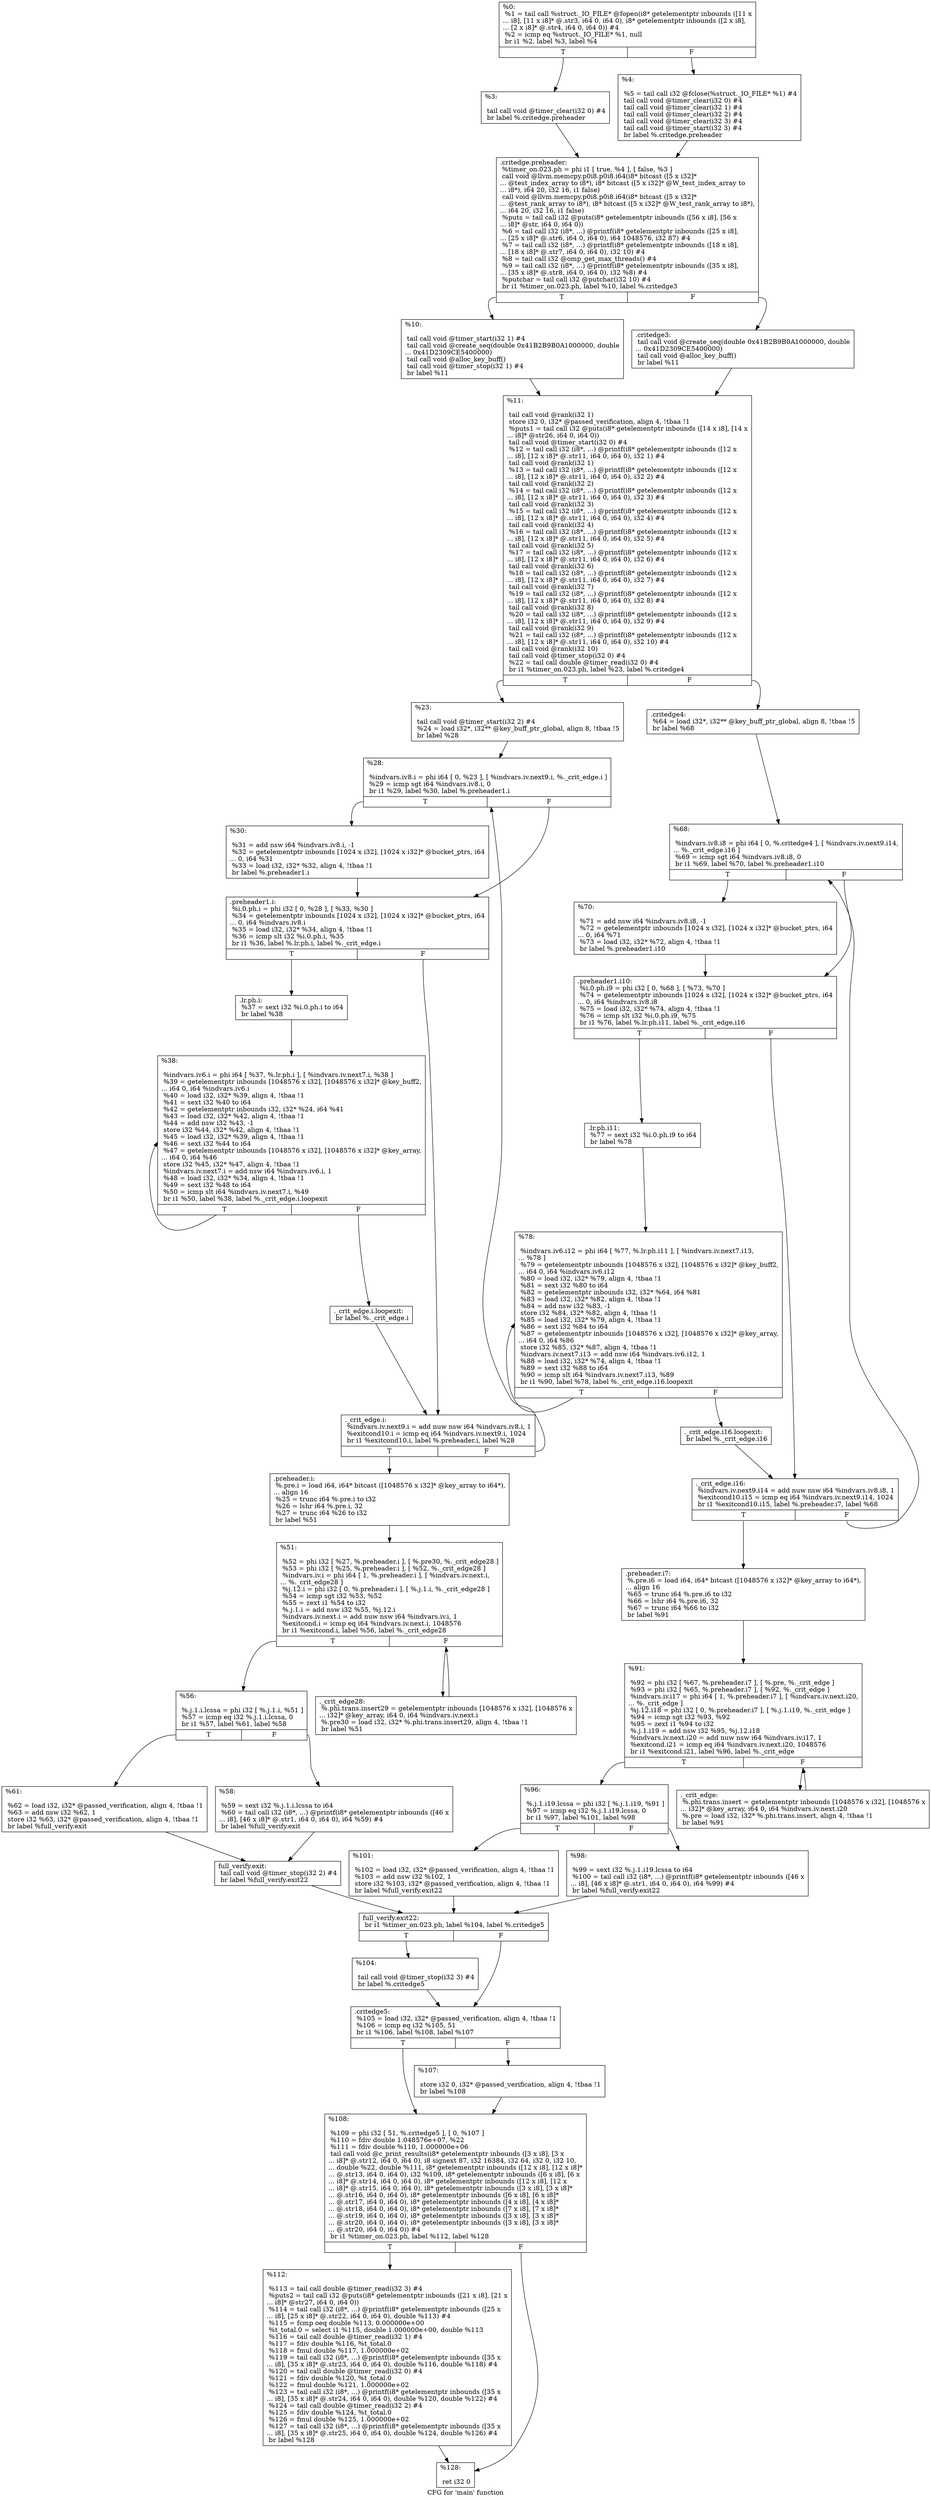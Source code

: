 digraph "CFG for 'main' function" {
	label="CFG for 'main' function";

	Node0x5f5a450 [shape=record,label="{%0:\l  %1 = tail call %struct._IO_FILE* @fopen(i8* getelementptr inbounds ([11 x\l... i8], [11 x i8]* @.str3, i64 0, i64 0), i8* getelementptr inbounds ([2 x i8],\l... [2 x i8]* @.str4, i64 0, i64 0)) #4\l  %2 = icmp eq %struct._IO_FILE* %1, null\l  br i1 %2, label %3, label %4\l|{<s0>T|<s1>F}}"];
	Node0x5f5a450:s0 -> Node0x5f5a4a0;
	Node0x5f5a450:s1 -> Node0x5f5a4f0;
	Node0x5f5a4a0 [shape=record,label="{%3:\l\l  tail call void @timer_clear(i32 0) #4\l  br label %.critedge.preheader\l}"];
	Node0x5f5a4a0 -> Node0x5f5a540;
	Node0x5f5a4f0 [shape=record,label="{%4:\l\l  %5 = tail call i32 @fclose(%struct._IO_FILE* %1) #4\l  tail call void @timer_clear(i32 0) #4\l  tail call void @timer_clear(i32 1) #4\l  tail call void @timer_clear(i32 2) #4\l  tail call void @timer_clear(i32 3) #4\l  tail call void @timer_start(i32 3) #4\l  br label %.critedge.preheader\l}"];
	Node0x5f5a4f0 -> Node0x5f5a540;
	Node0x5f5a540 [shape=record,label="{.critedge.preheader:                              \l  %timer_on.023.ph = phi i1 [ true, %4 ], [ false, %3 ]\l  call void @llvm.memcpy.p0i8.p0i8.i64(i8* bitcast ([5 x i32]*\l... @test_index_array to i8*), i8* bitcast ([5 x i32]* @W_test_index_array to\l... i8*), i64 20, i32 16, i1 false)\l  call void @llvm.memcpy.p0i8.p0i8.i64(i8* bitcast ([5 x i32]*\l... @test_rank_array to i8*), i8* bitcast ([5 x i32]* @W_test_rank_array to i8*),\l... i64 20, i32 16, i1 false)\l  %puts = tail call i32 @puts(i8* getelementptr inbounds ([56 x i8], [56 x\l... i8]* @str, i64 0, i64 0))\l  %6 = tail call i32 (i8*, ...) @printf(i8* getelementptr inbounds ([25 x i8],\l... [25 x i8]* @.str6, i64 0, i64 0), i64 1048576, i32 87) #4\l  %7 = tail call i32 (i8*, ...) @printf(i8* getelementptr inbounds ([18 x i8],\l... [18 x i8]* @.str7, i64 0, i64 0), i32 10) #4\l  %8 = tail call i32 @omp_get_max_threads() #4\l  %9 = tail call i32 (i8*, ...) @printf(i8* getelementptr inbounds ([35 x i8],\l... [35 x i8]* @.str8, i64 0, i64 0), i32 %8) #4\l  %putchar = tail call i32 @putchar(i32 10) #4\l  br i1 %timer_on.023.ph, label %10, label %.critedge3\l|{<s0>T|<s1>F}}"];
	Node0x5f5a540:s0 -> Node0x5f5a590;
	Node0x5f5a540:s1 -> Node0x5f5a5e0;
	Node0x5f5a590 [shape=record,label="{%10:\l\l  tail call void @timer_start(i32 1) #4\l  tail call void @create_seq(double 0x41B2B9B0A1000000, double\l... 0x41D2309CE5400000)\l  tail call void @alloc_key_buff()\l  tail call void @timer_stop(i32 1) #4\l  br label %11\l}"];
	Node0x5f5a590 -> Node0x5f5a630;
	Node0x5f5a5e0 [shape=record,label="{.critedge3:                                       \l  tail call void @create_seq(double 0x41B2B9B0A1000000, double\l... 0x41D2309CE5400000)\l  tail call void @alloc_key_buff()\l  br label %11\l}"];
	Node0x5f5a5e0 -> Node0x5f5a630;
	Node0x5f5a630 [shape=record,label="{%11:\l\l  tail call void @rank(i32 1)\l  store i32 0, i32* @passed_verification, align 4, !tbaa !1\l  %puts1 = tail call i32 @puts(i8* getelementptr inbounds ([14 x i8], [14 x\l... i8]* @str26, i64 0, i64 0))\l  tail call void @timer_start(i32 0) #4\l  %12 = tail call i32 (i8*, ...) @printf(i8* getelementptr inbounds ([12 x\l... i8], [12 x i8]* @.str11, i64 0, i64 0), i32 1) #4\l  tail call void @rank(i32 1)\l  %13 = tail call i32 (i8*, ...) @printf(i8* getelementptr inbounds ([12 x\l... i8], [12 x i8]* @.str11, i64 0, i64 0), i32 2) #4\l  tail call void @rank(i32 2)\l  %14 = tail call i32 (i8*, ...) @printf(i8* getelementptr inbounds ([12 x\l... i8], [12 x i8]* @.str11, i64 0, i64 0), i32 3) #4\l  tail call void @rank(i32 3)\l  %15 = tail call i32 (i8*, ...) @printf(i8* getelementptr inbounds ([12 x\l... i8], [12 x i8]* @.str11, i64 0, i64 0), i32 4) #4\l  tail call void @rank(i32 4)\l  %16 = tail call i32 (i8*, ...) @printf(i8* getelementptr inbounds ([12 x\l... i8], [12 x i8]* @.str11, i64 0, i64 0), i32 5) #4\l  tail call void @rank(i32 5)\l  %17 = tail call i32 (i8*, ...) @printf(i8* getelementptr inbounds ([12 x\l... i8], [12 x i8]* @.str11, i64 0, i64 0), i32 6) #4\l  tail call void @rank(i32 6)\l  %18 = tail call i32 (i8*, ...) @printf(i8* getelementptr inbounds ([12 x\l... i8], [12 x i8]* @.str11, i64 0, i64 0), i32 7) #4\l  tail call void @rank(i32 7)\l  %19 = tail call i32 (i8*, ...) @printf(i8* getelementptr inbounds ([12 x\l... i8], [12 x i8]* @.str11, i64 0, i64 0), i32 8) #4\l  tail call void @rank(i32 8)\l  %20 = tail call i32 (i8*, ...) @printf(i8* getelementptr inbounds ([12 x\l... i8], [12 x i8]* @.str11, i64 0, i64 0), i32 9) #4\l  tail call void @rank(i32 9)\l  %21 = tail call i32 (i8*, ...) @printf(i8* getelementptr inbounds ([12 x\l... i8], [12 x i8]* @.str11, i64 0, i64 0), i32 10) #4\l  tail call void @rank(i32 10)\l  tail call void @timer_stop(i32 0) #4\l  %22 = tail call double @timer_read(i32 0) #4\l  br i1 %timer_on.023.ph, label %23, label %.critedge4\l|{<s0>T|<s1>F}}"];
	Node0x5f5a630:s0 -> Node0x5f5a680;
	Node0x5f5a630:s1 -> Node0x5f667c0;
	Node0x5f5a680 [shape=record,label="{%23:\l\l  tail call void @timer_start(i32 2) #4\l  %24 = load i32*, i32** @key_buff_ptr_global, align 8, !tbaa !5\l  br label %28\l}"];
	Node0x5f5a680 -> Node0x5f5a720;
	Node0x5f5a6d0 [shape=record,label="{.preheader.i:                                     \l  %.pre.i = load i64, i64* bitcast ([1048576 x i32]* @key_array to i64*),\l... align 16\l  %25 = trunc i64 %.pre.i to i32\l  %26 = lshr i64 %.pre.i, 32\l  %27 = trunc i64 %26 to i32\l  br label %51\l}"];
	Node0x5f5a6d0 -> Node0x5f665e0;
	Node0x5f5a720 [shape=record,label="{%28:\l\l  %indvars.iv8.i = phi i64 [ 0, %23 ], [ %indvars.iv.next9.i, %._crit_edge.i ]\l  %29 = icmp sgt i64 %indvars.iv8.i, 0\l  br i1 %29, label %30, label %.preheader1.i\l|{<s0>T|<s1>F}}"];
	Node0x5f5a720:s0 -> Node0x5f5a770;
	Node0x5f5a720:s1 -> Node0x5f5a7c0;
	Node0x5f5a770 [shape=record,label="{%30:\l\l  %31 = add nsw i64 %indvars.iv8.i, -1\l  %32 = getelementptr inbounds [1024 x i32], [1024 x i32]* @bucket_ptrs, i64\l... 0, i64 %31\l  %33 = load i32, i32* %32, align 4, !tbaa !1\l  br label %.preheader1.i\l}"];
	Node0x5f5a770 -> Node0x5f5a7c0;
	Node0x5f5a7c0 [shape=record,label="{.preheader1.i:                                    \l  %i.0.ph.i = phi i32 [ 0, %28 ], [ %33, %30 ]\l  %34 = getelementptr inbounds [1024 x i32], [1024 x i32]* @bucket_ptrs, i64\l... 0, i64 %indvars.iv8.i\l  %35 = load i32, i32* %34, align 4, !tbaa !1\l  %36 = icmp slt i32 %i.0.ph.i, %35\l  br i1 %36, label %.lr.ph.i, label %._crit_edge.i\l|{<s0>T|<s1>F}}"];
	Node0x5f5a7c0:s0 -> Node0x5f5a810;
	Node0x5f5a7c0:s1 -> Node0x5f66590;
	Node0x5f5a810 [shape=record,label="{.lr.ph.i:                                         \l  %37 = sext i32 %i.0.ph.i to i64\l  br label %38\l}"];
	Node0x5f5a810 -> Node0x5f5a860;
	Node0x5f5a860 [shape=record,label="{%38:\l\l  %indvars.iv6.i = phi i64 [ %37, %.lr.ph.i ], [ %indvars.iv.next7.i, %38 ]\l  %39 = getelementptr inbounds [1048576 x i32], [1048576 x i32]* @key_buff2,\l... i64 0, i64 %indvars.iv6.i\l  %40 = load i32, i32* %39, align 4, !tbaa !1\l  %41 = sext i32 %40 to i64\l  %42 = getelementptr inbounds i32, i32* %24, i64 %41\l  %43 = load i32, i32* %42, align 4, !tbaa !1\l  %44 = add nsw i32 %43, -1\l  store i32 %44, i32* %42, align 4, !tbaa !1\l  %45 = load i32, i32* %39, align 4, !tbaa !1\l  %46 = sext i32 %44 to i64\l  %47 = getelementptr inbounds [1048576 x i32], [1048576 x i32]* @key_array,\l... i64 0, i64 %46\l  store i32 %45, i32* %47, align 4, !tbaa !1\l  %indvars.iv.next7.i = add nsw i64 %indvars.iv6.i, 1\l  %48 = load i32, i32* %34, align 4, !tbaa !1\l  %49 = sext i32 %48 to i64\l  %50 = icmp slt i64 %indvars.iv.next7.i, %49\l  br i1 %50, label %38, label %._crit_edge.i.loopexit\l|{<s0>T|<s1>F}}"];
	Node0x5f5a860:s0 -> Node0x5f5a860;
	Node0x5f5a860:s1 -> Node0x5f5a8b0;
	Node0x5f5a8b0 [shape=record,label="{._crit_edge.i.loopexit:                           \l  br label %._crit_edge.i\l}"];
	Node0x5f5a8b0 -> Node0x5f66590;
	Node0x5f66590 [shape=record,label="{._crit_edge.i:                                    \l  %indvars.iv.next9.i = add nuw nsw i64 %indvars.iv8.i, 1\l  %exitcond10.i = icmp eq i64 %indvars.iv.next9.i, 1024\l  br i1 %exitcond10.i, label %.preheader.i, label %28\l|{<s0>T|<s1>F}}"];
	Node0x5f66590:s0 -> Node0x5f5a6d0;
	Node0x5f66590:s1 -> Node0x5f5a720;
	Node0x5f665e0 [shape=record,label="{%51:\l\l  %52 = phi i32 [ %27, %.preheader.i ], [ %.pre30, %._crit_edge28 ]\l  %53 = phi i32 [ %25, %.preheader.i ], [ %52, %._crit_edge28 ]\l  %indvars.iv.i = phi i64 [ 1, %.preheader.i ], [ %indvars.iv.next.i,\l... %._crit_edge28 ]\l  %j.12.i = phi i32 [ 0, %.preheader.i ], [ %.j.1.i, %._crit_edge28 ]\l  %54 = icmp sgt i32 %53, %52\l  %55 = zext i1 %54 to i32\l  %.j.1.i = add nsw i32 %55, %j.12.i\l  %indvars.iv.next.i = add nuw nsw i64 %indvars.iv.i, 1\l  %exitcond.i = icmp eq i64 %indvars.iv.next.i, 1048576\l  br i1 %exitcond.i, label %56, label %._crit_edge28\l|{<s0>T|<s1>F}}"];
	Node0x5f665e0:s0 -> Node0x5f66680;
	Node0x5f665e0:s1 -> Node0x5f66630;
	Node0x5f66630 [shape=record,label="{._crit_edge28:                                    \l  %.phi.trans.insert29 = getelementptr inbounds [1048576 x i32], [1048576 x\l... i32]* @key_array, i64 0, i64 %indvars.iv.next.i\l  %.pre30 = load i32, i32* %.phi.trans.insert29, align 4, !tbaa !1\l  br label %51\l}"];
	Node0x5f66630 -> Node0x5f665e0;
	Node0x5f66680 [shape=record,label="{%56:\l\l  %.j.1.i.lcssa = phi i32 [ %.j.1.i, %51 ]\l  %57 = icmp eq i32 %.j.1.i.lcssa, 0\l  br i1 %57, label %61, label %58\l|{<s0>T|<s1>F}}"];
	Node0x5f66680:s0 -> Node0x5f66720;
	Node0x5f66680:s1 -> Node0x5f666d0;
	Node0x5f666d0 [shape=record,label="{%58:\l\l  %59 = sext i32 %.j.1.i.lcssa to i64\l  %60 = tail call i32 (i8*, ...) @printf(i8* getelementptr inbounds ([46 x\l... i8], [46 x i8]* @.str1, i64 0, i64 0), i64 %59) #4\l  br label %full_verify.exit\l}"];
	Node0x5f666d0 -> Node0x5f66770;
	Node0x5f66720 [shape=record,label="{%61:\l\l  %62 = load i32, i32* @passed_verification, align 4, !tbaa !1\l  %63 = add nsw i32 %62, 1\l  store i32 %63, i32* @passed_verification, align 4, !tbaa !1\l  br label %full_verify.exit\l}"];
	Node0x5f66720 -> Node0x5f66770;
	Node0x5f66770 [shape=record,label="{full_verify.exit:                                 \l  tail call void @timer_stop(i32 2) #4\l  br label %full_verify.exit22\l}"];
	Node0x5f66770 -> Node0x5f66c20;
	Node0x5f667c0 [shape=record,label="{.critedge4:                                       \l  %64 = load i32*, i32** @key_buff_ptr_global, align 8, !tbaa !5\l  br label %68\l}"];
	Node0x5f667c0 -> Node0x5f66860;
	Node0x5f66810 [shape=record,label="{.preheader.i7:                                    \l  %.pre.i6 = load i64, i64* bitcast ([1048576 x i32]* @key_array to i64*),\l... align 16\l  %65 = trunc i64 %.pre.i6 to i32\l  %66 = lshr i64 %.pre.i6, 32\l  %67 = trunc i64 %66 to i32\l  br label %91\l}"];
	Node0x5f66810 -> Node0x5f66a90;
	Node0x5f66860 [shape=record,label="{%68:\l\l  %indvars.iv8.i8 = phi i64 [ 0, %.critedge4 ], [ %indvars.iv.next9.i14,\l... %._crit_edge.i16 ]\l  %69 = icmp sgt i64 %indvars.iv8.i8, 0\l  br i1 %69, label %70, label %.preheader1.i10\l|{<s0>T|<s1>F}}"];
	Node0x5f66860:s0 -> Node0x5f668b0;
	Node0x5f66860:s1 -> Node0x5f66900;
	Node0x5f668b0 [shape=record,label="{%70:\l\l  %71 = add nsw i64 %indvars.iv8.i8, -1\l  %72 = getelementptr inbounds [1024 x i32], [1024 x i32]* @bucket_ptrs, i64\l... 0, i64 %71\l  %73 = load i32, i32* %72, align 4, !tbaa !1\l  br label %.preheader1.i10\l}"];
	Node0x5f668b0 -> Node0x5f66900;
	Node0x5f66900 [shape=record,label="{.preheader1.i10:                                  \l  %i.0.ph.i9 = phi i32 [ 0, %68 ], [ %73, %70 ]\l  %74 = getelementptr inbounds [1024 x i32], [1024 x i32]* @bucket_ptrs, i64\l... 0, i64 %indvars.iv8.i8\l  %75 = load i32, i32* %74, align 4, !tbaa !1\l  %76 = icmp slt i32 %i.0.ph.i9, %75\l  br i1 %76, label %.lr.ph.i11, label %._crit_edge.i16\l|{<s0>T|<s1>F}}"];
	Node0x5f66900:s0 -> Node0x5f66950;
	Node0x5f66900:s1 -> Node0x5f66a40;
	Node0x5f66950 [shape=record,label="{.lr.ph.i11:                                       \l  %77 = sext i32 %i.0.ph.i9 to i64\l  br label %78\l}"];
	Node0x5f66950 -> Node0x5f669a0;
	Node0x5f669a0 [shape=record,label="{%78:\l\l  %indvars.iv6.i12 = phi i64 [ %77, %.lr.ph.i11 ], [ %indvars.iv.next7.i13,\l... %78 ]\l  %79 = getelementptr inbounds [1048576 x i32], [1048576 x i32]* @key_buff2,\l... i64 0, i64 %indvars.iv6.i12\l  %80 = load i32, i32* %79, align 4, !tbaa !1\l  %81 = sext i32 %80 to i64\l  %82 = getelementptr inbounds i32, i32* %64, i64 %81\l  %83 = load i32, i32* %82, align 4, !tbaa !1\l  %84 = add nsw i32 %83, -1\l  store i32 %84, i32* %82, align 4, !tbaa !1\l  %85 = load i32, i32* %79, align 4, !tbaa !1\l  %86 = sext i32 %84 to i64\l  %87 = getelementptr inbounds [1048576 x i32], [1048576 x i32]* @key_array,\l... i64 0, i64 %86\l  store i32 %85, i32* %87, align 4, !tbaa !1\l  %indvars.iv.next7.i13 = add nsw i64 %indvars.iv6.i12, 1\l  %88 = load i32, i32* %74, align 4, !tbaa !1\l  %89 = sext i32 %88 to i64\l  %90 = icmp slt i64 %indvars.iv.next7.i13, %89\l  br i1 %90, label %78, label %._crit_edge.i16.loopexit\l|{<s0>T|<s1>F}}"];
	Node0x5f669a0:s0 -> Node0x5f669a0;
	Node0x5f669a0:s1 -> Node0x5f669f0;
	Node0x5f669f0 [shape=record,label="{._crit_edge.i16.loopexit:                         \l  br label %._crit_edge.i16\l}"];
	Node0x5f669f0 -> Node0x5f66a40;
	Node0x5f66a40 [shape=record,label="{._crit_edge.i16:                                  \l  %indvars.iv.next9.i14 = add nuw nsw i64 %indvars.iv8.i8, 1\l  %exitcond10.i15 = icmp eq i64 %indvars.iv.next9.i14, 1024\l  br i1 %exitcond10.i15, label %.preheader.i7, label %68\l|{<s0>T|<s1>F}}"];
	Node0x5f66a40:s0 -> Node0x5f66810;
	Node0x5f66a40:s1 -> Node0x5f66860;
	Node0x5f66a90 [shape=record,label="{%91:\l\l  %92 = phi i32 [ %67, %.preheader.i7 ], [ %.pre, %._crit_edge ]\l  %93 = phi i32 [ %65, %.preheader.i7 ], [ %92, %._crit_edge ]\l  %indvars.iv.i17 = phi i64 [ 1, %.preheader.i7 ], [ %indvars.iv.next.i20,\l... %._crit_edge ]\l  %j.12.i18 = phi i32 [ 0, %.preheader.i7 ], [ %.j.1.i19, %._crit_edge ]\l  %94 = icmp sgt i32 %93, %92\l  %95 = zext i1 %94 to i32\l  %.j.1.i19 = add nsw i32 %95, %j.12.i18\l  %indvars.iv.next.i20 = add nuw nsw i64 %indvars.iv.i17, 1\l  %exitcond.i21 = icmp eq i64 %indvars.iv.next.i20, 1048576\l  br i1 %exitcond.i21, label %96, label %._crit_edge\l|{<s0>T|<s1>F}}"];
	Node0x5f66a90:s0 -> Node0x5f66b30;
	Node0x5f66a90:s1 -> Node0x5f66ae0;
	Node0x5f66ae0 [shape=record,label="{._crit_edge:                                      \l  %.phi.trans.insert = getelementptr inbounds [1048576 x i32], [1048576 x\l... i32]* @key_array, i64 0, i64 %indvars.iv.next.i20\l  %.pre = load i32, i32* %.phi.trans.insert, align 4, !tbaa !1\l  br label %91\l}"];
	Node0x5f66ae0 -> Node0x5f66a90;
	Node0x5f66b30 [shape=record,label="{%96:\l\l  %.j.1.i19.lcssa = phi i32 [ %.j.1.i19, %91 ]\l  %97 = icmp eq i32 %.j.1.i19.lcssa, 0\l  br i1 %97, label %101, label %98\l|{<s0>T|<s1>F}}"];
	Node0x5f66b30:s0 -> Node0x5f66bd0;
	Node0x5f66b30:s1 -> Node0x5f66b80;
	Node0x5f66b80 [shape=record,label="{%98:\l\l  %99 = sext i32 %.j.1.i19.lcssa to i64\l  %100 = tail call i32 (i8*, ...) @printf(i8* getelementptr inbounds ([46 x\l... i8], [46 x i8]* @.str1, i64 0, i64 0), i64 %99) #4\l  br label %full_verify.exit22\l}"];
	Node0x5f66b80 -> Node0x5f66c20;
	Node0x5f66bd0 [shape=record,label="{%101:\l\l  %102 = load i32, i32* @passed_verification, align 4, !tbaa !1\l  %103 = add nsw i32 %102, 1\l  store i32 %103, i32* @passed_verification, align 4, !tbaa !1\l  br label %full_verify.exit22\l}"];
	Node0x5f66bd0 -> Node0x5f66c20;
	Node0x5f66c20 [shape=record,label="{full_verify.exit22:                               \l  br i1 %timer_on.023.ph, label %104, label %.critedge5\l|{<s0>T|<s1>F}}"];
	Node0x5f66c20:s0 -> Node0x5f66c70;
	Node0x5f66c20:s1 -> Node0x5f66cc0;
	Node0x5f66c70 [shape=record,label="{%104:\l\l  tail call void @timer_stop(i32 3) #4\l  br label %.critedge5\l}"];
	Node0x5f66c70 -> Node0x5f66cc0;
	Node0x5f66cc0 [shape=record,label="{.critedge5:                                       \l  %105 = load i32, i32* @passed_verification, align 4, !tbaa !1\l  %106 = icmp eq i32 %105, 51\l  br i1 %106, label %108, label %107\l|{<s0>T|<s1>F}}"];
	Node0x5f66cc0:s0 -> Node0x5f66d60;
	Node0x5f66cc0:s1 -> Node0x5f66d10;
	Node0x5f66d10 [shape=record,label="{%107:\l\l  store i32 0, i32* @passed_verification, align 4, !tbaa !1\l  br label %108\l}"];
	Node0x5f66d10 -> Node0x5f66d60;
	Node0x5f66d60 [shape=record,label="{%108:\l\l  %109 = phi i32 [ 51, %.critedge5 ], [ 0, %107 ]\l  %110 = fdiv double 1.048576e+07, %22\l  %111 = fdiv double %110, 1.000000e+06\l  tail call void @c_print_results(i8* getelementptr inbounds ([3 x i8], [3 x\l... i8]* @.str12, i64 0, i64 0), i8 signext 87, i32 16384, i32 64, i32 0, i32 10,\l... double %22, double %111, i8* getelementptr inbounds ([12 x i8], [12 x i8]*\l... @.str13, i64 0, i64 0), i32 %109, i8* getelementptr inbounds ([6 x i8], [6 x\l... i8]* @.str14, i64 0, i64 0), i8* getelementptr inbounds ([12 x i8], [12 x\l... i8]* @.str15, i64 0, i64 0), i8* getelementptr inbounds ([3 x i8], [3 x i8]*\l... @.str16, i64 0, i64 0), i8* getelementptr inbounds ([6 x i8], [6 x i8]*\l... @.str17, i64 0, i64 0), i8* getelementptr inbounds ([4 x i8], [4 x i8]*\l... @.str18, i64 0, i64 0), i8* getelementptr inbounds ([7 x i8], [7 x i8]*\l... @.str19, i64 0, i64 0), i8* getelementptr inbounds ([3 x i8], [3 x i8]*\l... @.str20, i64 0, i64 0), i8* getelementptr inbounds ([3 x i8], [3 x i8]*\l... @.str20, i64 0, i64 0)) #4\l  br i1 %timer_on.023.ph, label %112, label %128\l|{<s0>T|<s1>F}}"];
	Node0x5f66d60:s0 -> Node0x5f66db0;
	Node0x5f66d60:s1 -> Node0x5f66e00;
	Node0x5f66db0 [shape=record,label="{%112:\l\l  %113 = tail call double @timer_read(i32 3) #4\l  %puts2 = tail call i32 @puts(i8* getelementptr inbounds ([21 x i8], [21 x\l... i8]* @str27, i64 0, i64 0))\l  %114 = tail call i32 (i8*, ...) @printf(i8* getelementptr inbounds ([25 x\l... i8], [25 x i8]* @.str22, i64 0, i64 0), double %113) #4\l  %115 = fcmp oeq double %113, 0.000000e+00\l  %t_total.0 = select i1 %115, double 1.000000e+00, double %113\l  %116 = tail call double @timer_read(i32 1) #4\l  %117 = fdiv double %116, %t_total.0\l  %118 = fmul double %117, 1.000000e+02\l  %119 = tail call i32 (i8*, ...) @printf(i8* getelementptr inbounds ([35 x\l... i8], [35 x i8]* @.str23, i64 0, i64 0), double %116, double %118) #4\l  %120 = tail call double @timer_read(i32 0) #4\l  %121 = fdiv double %120, %t_total.0\l  %122 = fmul double %121, 1.000000e+02\l  %123 = tail call i32 (i8*, ...) @printf(i8* getelementptr inbounds ([35 x\l... i8], [35 x i8]* @.str24, i64 0, i64 0), double %120, double %122) #4\l  %124 = tail call double @timer_read(i32 2) #4\l  %125 = fdiv double %124, %t_total.0\l  %126 = fmul double %125, 1.000000e+02\l  %127 = tail call i32 (i8*, ...) @printf(i8* getelementptr inbounds ([35 x\l... i8], [35 x i8]* @.str25, i64 0, i64 0), double %124, double %126) #4\l  br label %128\l}"];
	Node0x5f66db0 -> Node0x5f66e00;
	Node0x5f66e00 [shape=record,label="{%128:\l\l  ret i32 0\l}"];
}
